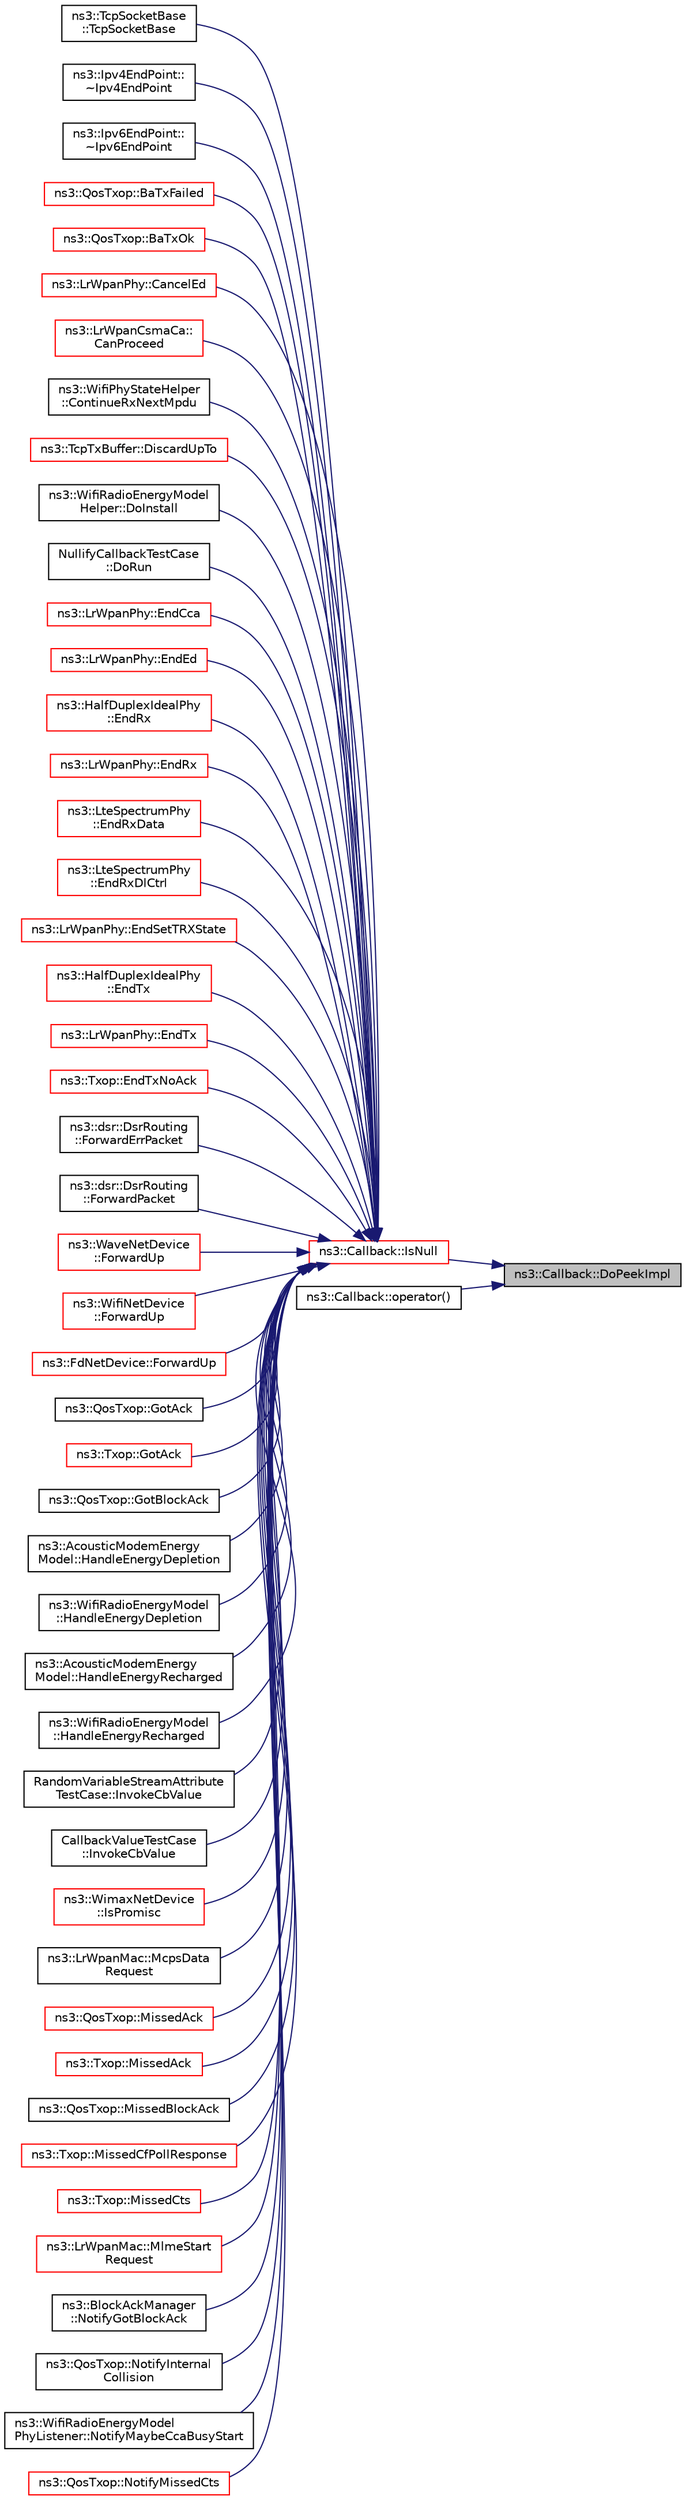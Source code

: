 digraph "ns3::Callback::DoPeekImpl"
{
 // LATEX_PDF_SIZE
  edge [fontname="Helvetica",fontsize="10",labelfontname="Helvetica",labelfontsize="10"];
  node [fontname="Helvetica",fontsize="10",shape=record];
  rankdir="RL";
  Node1 [label="ns3::Callback::DoPeekImpl",height=0.2,width=0.4,color="black", fillcolor="grey75", style="filled", fontcolor="black",tooltip=" "];
  Node1 -> Node2 [dir="back",color="midnightblue",fontsize="10",style="solid",fontname="Helvetica"];
  Node2 [label="ns3::Callback::IsNull",height=0.2,width=0.4,color="red", fillcolor="white", style="filled",URL="$classns3_1_1_callback.html#a42eb007ca42c35b96daa497d6d42d5f2",tooltip="Check for null implementation."];
  Node2 -> Node3 [dir="back",color="midnightblue",fontsize="10",style="solid",fontname="Helvetica"];
  Node3 [label="ns3::TcpSocketBase\l::TcpSocketBase",height=0.2,width=0.4,color="black", fillcolor="white", style="filled",URL="$classns3_1_1_tcp_socket_base.html#a88ad90b1dca7d8a470225c9351198736",tooltip="Clone a TCP socket, for use upon receiving a connection request in LISTEN state."];
  Node2 -> Node4 [dir="back",color="midnightblue",fontsize="10",style="solid",fontname="Helvetica"];
  Node4 [label="ns3::Ipv4EndPoint::\l~Ipv4EndPoint",height=0.2,width=0.4,color="black", fillcolor="white", style="filled",URL="$classns3_1_1_ipv4_end_point.html#a2feacfcc57c1ad8054f89495cf4e075c",tooltip=" "];
  Node2 -> Node5 [dir="back",color="midnightblue",fontsize="10",style="solid",fontname="Helvetica"];
  Node5 [label="ns3::Ipv6EndPoint::\l~Ipv6EndPoint",height=0.2,width=0.4,color="black", fillcolor="white", style="filled",URL="$classns3_1_1_ipv6_end_point.html#a8b38a96dc23b632b6f1d203f38d2dad8",tooltip=" "];
  Node2 -> Node6 [dir="back",color="midnightblue",fontsize="10",style="solid",fontname="Helvetica"];
  Node6 [label="ns3::QosTxop::BaTxFailed",height=0.2,width=0.4,color="red", fillcolor="white", style="filled",URL="$classns3_1_1_qos_txop.html#aba6400d1e3e912541c4400f9f174619f",tooltip="The packet we sent was successfully received by the receiver."];
  Node2 -> Node8 [dir="back",color="midnightblue",fontsize="10",style="solid",fontname="Helvetica"];
  Node8 [label="ns3::QosTxop::BaTxOk",height=0.2,width=0.4,color="red", fillcolor="white", style="filled",URL="$classns3_1_1_qos_txop.html#ab82cb9fb1b29ed5e1244d14cc5e6cee2",tooltip="The packet we sent was successfully received by the receiver."];
  Node2 -> Node9 [dir="back",color="midnightblue",fontsize="10",style="solid",fontname="Helvetica"];
  Node9 [label="ns3::LrWpanPhy::CancelEd",height=0.2,width=0.4,color="red", fillcolor="white", style="filled",URL="$classns3_1_1_lr_wpan_phy.html#af05ebca568ec11ec5621f9d361d77295",tooltip="Cancel an ongoing ED procedure."];
  Node2 -> Node11 [dir="back",color="midnightblue",fontsize="10",style="solid",fontname="Helvetica"];
  Node11 [label="ns3::LrWpanCsmaCa::\lCanProceed",height=0.2,width=0.4,color="red", fillcolor="white", style="filled",URL="$classns3_1_1_lr_wpan_csma_ca.html#a9f7dda9d4ebf114402edcd945fd310ef",tooltip="In the slotted CSMA-CA, after random backoff, determine if the remaining CSMA-CA operation can procee..."];
  Node2 -> Node31 [dir="back",color="midnightblue",fontsize="10",style="solid",fontname="Helvetica"];
  Node31 [label="ns3::WifiPhyStateHelper\l::ContinueRxNextMpdu",height=0.2,width=0.4,color="black", fillcolor="white", style="filled",URL="$classns3_1_1_wifi_phy_state_helper.html#a7b92922fdedb366e8c02e212afaacd09",tooltip="Continue RX after the reception of an MPDU in an A-MPDU was successful."];
  Node2 -> Node32 [dir="back",color="midnightblue",fontsize="10",style="solid",fontname="Helvetica"];
  Node32 [label="ns3::TcpTxBuffer::DiscardUpTo",height=0.2,width=0.4,color="red", fillcolor="white", style="filled",URL="$classns3_1_1_tcp_tx_buffer.html#abc21a693005857d1f2185a32fc490d29",tooltip="Discard data up to but not including this sequence number."];
  Node2 -> Node35 [dir="back",color="midnightblue",fontsize="10",style="solid",fontname="Helvetica"];
  Node35 [label="ns3::WifiRadioEnergyModel\lHelper::DoInstall",height=0.2,width=0.4,color="black", fillcolor="white", style="filled",URL="$classns3_1_1_wifi_radio_energy_model_helper.html#ab3d00ebcc43b4caacd9ca8e2565b8421",tooltip=" "];
  Node2 -> Node36 [dir="back",color="midnightblue",fontsize="10",style="solid",fontname="Helvetica"];
  Node36 [label="NullifyCallbackTestCase\l::DoRun",height=0.2,width=0.4,color="black", fillcolor="white", style="filled",URL="$class_nullify_callback_test_case.html#ae20af2bdd79c85be1b075171568c4ecc",tooltip="Implementation to actually run this TestCase."];
  Node2 -> Node37 [dir="back",color="midnightblue",fontsize="10",style="solid",fontname="Helvetica"];
  Node37 [label="ns3::LrWpanPhy::EndCca",height=0.2,width=0.4,color="red", fillcolor="white", style="filled",URL="$classns3_1_1_lr_wpan_phy.html#aa7f39e82e542534c3b7a4a9802335f6a",tooltip="Called at the end of the CCA."];
  Node2 -> Node39 [dir="back",color="midnightblue",fontsize="10",style="solid",fontname="Helvetica"];
  Node39 [label="ns3::LrWpanPhy::EndEd",height=0.2,width=0.4,color="red", fillcolor="white", style="filled",URL="$classns3_1_1_lr_wpan_phy.html#af0dc21f11ee72a14d71faf03f52ee312",tooltip="Called at the end of the ED procedure."];
  Node2 -> Node41 [dir="back",color="midnightblue",fontsize="10",style="solid",fontname="Helvetica"];
  Node41 [label="ns3::HalfDuplexIdealPhy\l::EndRx",height=0.2,width=0.4,color="red", fillcolor="white", style="filled",URL="$classns3_1_1_half_duplex_ideal_phy.html#a9f1d324d44186902b06bb1637765f8bc",tooltip="End current Rx."];
  Node2 -> Node43 [dir="back",color="midnightblue",fontsize="10",style="solid",fontname="Helvetica"];
  Node43 [label="ns3::LrWpanPhy::EndRx",height=0.2,width=0.4,color="red", fillcolor="white", style="filled",URL="$classns3_1_1_lr_wpan_phy.html#a3a6d92e9b81bb3209b990e6ab12f37b3",tooltip="Finish the reception of a frame."];
  Node2 -> Node45 [dir="back",color="midnightblue",fontsize="10",style="solid",fontname="Helvetica"];
  Node45 [label="ns3::LteSpectrumPhy\l::EndRxData",height=0.2,width=0.4,color="red", fillcolor="white", style="filled",URL="$classns3_1_1_lte_spectrum_phy.html#adb0ef7ffaee60976d3b79f31fb3129ca",tooltip="End receive data function."];
  Node2 -> Node48 [dir="back",color="midnightblue",fontsize="10",style="solid",fontname="Helvetica"];
  Node48 [label="ns3::LteSpectrumPhy\l::EndRxDlCtrl",height=0.2,width=0.4,color="red", fillcolor="white", style="filled",URL="$classns3_1_1_lte_spectrum_phy.html#a88ff185754afa38f1bceb9f1641bdabc",tooltip="End receive DL control function."];
  Node2 -> Node50 [dir="back",color="midnightblue",fontsize="10",style="solid",fontname="Helvetica"];
  Node50 [label="ns3::LrWpanPhy::EndSetTRXState",height=0.2,width=0.4,color="red", fillcolor="white", style="filled",URL="$classns3_1_1_lr_wpan_phy.html#ab240816e20a6d8c7916b5670ad65c492",tooltip="Called after applying a deferred transceiver state switch."];
  Node2 -> Node51 [dir="back",color="midnightblue",fontsize="10",style="solid",fontname="Helvetica"];
  Node51 [label="ns3::HalfDuplexIdealPhy\l::EndTx",height=0.2,width=0.4,color="red", fillcolor="white", style="filled",URL="$classns3_1_1_half_duplex_ideal_phy.html#abf572203288ca08774135c02691215a8",tooltip="End the current Tx."];
  Node2 -> Node56 [dir="back",color="midnightblue",fontsize="10",style="solid",fontname="Helvetica"];
  Node56 [label="ns3::LrWpanPhy::EndTx",height=0.2,width=0.4,color="red", fillcolor="white", style="filled",URL="$classns3_1_1_lr_wpan_phy.html#afbb3b6c22ee0925f9019b703c02d3ed3",tooltip="Finish the transmission of a frame."];
  Node2 -> Node58 [dir="back",color="midnightblue",fontsize="10",style="solid",fontname="Helvetica"];
  Node58 [label="ns3::Txop::EndTxNoAck",height=0.2,width=0.4,color="red", fillcolor="white", style="filled",URL="$classns3_1_1_txop.html#a21fbf608df4c1b90a2004e916c0665e5",tooltip="Event handler when a transmission that does not require an Ack has completed."];
  Node2 -> Node72 [dir="back",color="midnightblue",fontsize="10",style="solid",fontname="Helvetica"];
  Node72 [label="ns3::dsr::DsrRouting\l::ForwardErrPacket",height=0.2,width=0.4,color="black", fillcolor="white", style="filled",URL="$classns3_1_1dsr_1_1_dsr_routing.html#a2c5629706b8a73cce84964231ac93d6b",tooltip="This function is responsible for forwarding error packets along the route."];
  Node2 -> Node73 [dir="back",color="midnightblue",fontsize="10",style="solid",fontname="Helvetica"];
  Node73 [label="ns3::dsr::DsrRouting\l::ForwardPacket",height=0.2,width=0.4,color="black", fillcolor="white", style="filled",URL="$classns3_1_1dsr_1_1_dsr_routing.html#acae8a2eb510c8c9331104ab2aff29591",tooltip="Forward the packet using the route saved in the source route option header."];
  Node2 -> Node74 [dir="back",color="midnightblue",fontsize="10",style="solid",fontname="Helvetica"];
  Node74 [label="ns3::WaveNetDevice\l::ForwardUp",height=0.2,width=0.4,color="red", fillcolor="white", style="filled",URL="$classns3_1_1_wave_net_device.html#a7f44fa168ffa95d77e3081322bcb36f8",tooltip="Receive a packet from the lower layer and pass the packet up the stack."];
  Node2 -> Node76 [dir="back",color="midnightblue",fontsize="10",style="solid",fontname="Helvetica"];
  Node76 [label="ns3::WifiNetDevice\l::ForwardUp",height=0.2,width=0.4,color="red", fillcolor="white", style="filled",URL="$classns3_1_1_wifi_net_device.html#a0485a8604b415285de6b640300542020",tooltip="Receive a packet from the lower layer and pass the packet up the stack."];
  Node2 -> Node125 [dir="back",color="midnightblue",fontsize="10",style="solid",fontname="Helvetica"];
  Node125 [label="ns3::FdNetDevice::ForwardUp",height=0.2,width=0.4,color="red", fillcolor="white", style="filled",URL="$classns3_1_1_fd_net_device.html#a7fd80498ff2e6f9fd91f0f5db3c5dbd5",tooltip="Forward the frame to the appropriate callback for processing."];
  Node2 -> Node127 [dir="back",color="midnightblue",fontsize="10",style="solid",fontname="Helvetica"];
  Node127 [label="ns3::QosTxop::GotAck",height=0.2,width=0.4,color="black", fillcolor="white", style="filled",URL="$classns3_1_1_qos_txop.html#ac8fc9fff319b72efa72d3c984c8ed37f",tooltip="Event handler when an Ack is received."];
  Node2 -> Node128 [dir="back",color="midnightblue",fontsize="10",style="solid",fontname="Helvetica"];
  Node128 [label="ns3::Txop::GotAck",height=0.2,width=0.4,color="red", fillcolor="white", style="filled",URL="$classns3_1_1_txop.html#acd1bb8b45e7a39cfc7e1e710dc514b3e",tooltip="Event handler when an Ack is received."];
  Node2 -> Node129 [dir="back",color="midnightblue",fontsize="10",style="solid",fontname="Helvetica"];
  Node129 [label="ns3::QosTxop::GotBlockAck",height=0.2,width=0.4,color="black", fillcolor="white", style="filled",URL="$classns3_1_1_qos_txop.html#a7940d80f944ec58747acc3043f6a6795",tooltip="Event handler when a BlockAck is received."];
  Node2 -> Node130 [dir="back",color="midnightblue",fontsize="10",style="solid",fontname="Helvetica"];
  Node130 [label="ns3::AcousticModemEnergy\lModel::HandleEnergyDepletion",height=0.2,width=0.4,color="black", fillcolor="white", style="filled",URL="$classns3_1_1_acoustic_modem_energy_model.html#aa9af4358a1a528e7e77783e0195ebd93",tooltip="Handles energy depletion."];
  Node2 -> Node131 [dir="back",color="midnightblue",fontsize="10",style="solid",fontname="Helvetica"];
  Node131 [label="ns3::WifiRadioEnergyModel\l::HandleEnergyDepletion",height=0.2,width=0.4,color="black", fillcolor="white", style="filled",URL="$classns3_1_1_wifi_radio_energy_model.html#a599225366342af93f109bb4ef74269ac",tooltip="Handles energy depletion."];
  Node2 -> Node132 [dir="back",color="midnightblue",fontsize="10",style="solid",fontname="Helvetica"];
  Node132 [label="ns3::AcousticModemEnergy\lModel::HandleEnergyRecharged",height=0.2,width=0.4,color="black", fillcolor="white", style="filled",URL="$classns3_1_1_acoustic_modem_energy_model.html#ab523ba8080020aa5f2aff449a8833190",tooltip="Handles energy recharged."];
  Node2 -> Node133 [dir="back",color="midnightblue",fontsize="10",style="solid",fontname="Helvetica"];
  Node133 [label="ns3::WifiRadioEnergyModel\l::HandleEnergyRecharged",height=0.2,width=0.4,color="black", fillcolor="white", style="filled",URL="$classns3_1_1_wifi_radio_energy_model.html#a196c41c7ee7f52c456a18272ec6227c5",tooltip="Handles energy recharged."];
  Node2 -> Node134 [dir="back",color="midnightblue",fontsize="10",style="solid",fontname="Helvetica"];
  Node134 [label="RandomVariableStreamAttribute\lTestCase::InvokeCbValue",height=0.2,width=0.4,color="black", fillcolor="white", style="filled",URL="$class_random_variable_stream_attribute_test_case.html#a07cc02840ace30f1571452980ecf845f",tooltip=" "];
  Node2 -> Node135 [dir="back",color="midnightblue",fontsize="10",style="solid",fontname="Helvetica"];
  Node135 [label="CallbackValueTestCase\l::InvokeCbValue",height=0.2,width=0.4,color="black", fillcolor="white", style="filled",URL="$class_callback_value_test_case.html#aa59a7c319943ea63c94dcc71895b277e",tooltip=" "];
  Node2 -> Node136 [dir="back",color="midnightblue",fontsize="10",style="solid",fontname="Helvetica"];
  Node136 [label="ns3::WimaxNetDevice\l::IsPromisc",height=0.2,width=0.4,color="red", fillcolor="white", style="filled",URL="$classns3_1_1_wimax_net_device.html#a723428fe404a97984ad511200ac124cb",tooltip="Check if device is promiscious."];
  Node2 -> Node138 [dir="back",color="midnightblue",fontsize="10",style="solid",fontname="Helvetica"];
  Node138 [label="ns3::LrWpanMac::McpsData\lRequest",height=0.2,width=0.4,color="black", fillcolor="white", style="filled",URL="$classns3_1_1_lr_wpan_mac.html#acb3f2c60655d459aeb85b20536d1f7ce",tooltip="IEEE 802.15.4-2006, section 7.1.1.1 MCPS-DATA.request Request to transfer a MSDU."];
  Node2 -> Node139 [dir="back",color="midnightblue",fontsize="10",style="solid",fontname="Helvetica"];
  Node139 [label="ns3::QosTxop::MissedAck",height=0.2,width=0.4,color="red", fillcolor="white", style="filled",URL="$classns3_1_1_qos_txop.html#aefd7967703c6f16501599e943f94298b",tooltip="Event handler when an Ack is missed."];
  Node2 -> Node140 [dir="back",color="midnightblue",fontsize="10",style="solid",fontname="Helvetica"];
  Node140 [label="ns3::Txop::MissedAck",height=0.2,width=0.4,color="red", fillcolor="white", style="filled",URL="$classns3_1_1_txop.html#a76ed6b61366d7c6797a6910d8ad4eaa5",tooltip="Event handler when an Ack is missed."];
  Node2 -> Node145 [dir="back",color="midnightblue",fontsize="10",style="solid",fontname="Helvetica"];
  Node145 [label="ns3::QosTxop::MissedBlockAck",height=0.2,width=0.4,color="black", fillcolor="white", style="filled",URL="$classns3_1_1_qos_txop.html#a53f04ba906e1b7c99f35eafbb11d4479",tooltip="Event handler when a BlockAck timeout has occurred."];
  Node2 -> Node146 [dir="back",color="midnightblue",fontsize="10",style="solid",fontname="Helvetica"];
  Node146 [label="ns3::Txop::MissedCfPollResponse",height=0.2,width=0.4,color="red", fillcolor="white", style="filled",URL="$classns3_1_1_txop.html#a1f02217a9b2d55daad363b64e3d88ae1",tooltip="Event handler when a response to a CF-POLL frame is missed."];
  Node2 -> Node152 [dir="back",color="midnightblue",fontsize="10",style="solid",fontname="Helvetica"];
  Node152 [label="ns3::Txop::MissedCts",height=0.2,width=0.4,color="red", fillcolor="white", style="filled",URL="$classns3_1_1_txop.html#ae969e1203237fc063ed27d2a23a1e773",tooltip="Event handler when a CTS timeout has occurred."];
  Node2 -> Node154 [dir="back",color="midnightblue",fontsize="10",style="solid",fontname="Helvetica"];
  Node154 [label="ns3::LrWpanMac::MlmeStart\lRequest",height=0.2,width=0.4,color="red", fillcolor="white", style="filled",URL="$classns3_1_1_lr_wpan_mac.html#a3b31c2f44927a19d0bc74fd8236decaa",tooltip="IEEE 802.15.4-2006, section 7.1.14.1 MLME-START.request Request to allow a PAN coordinator to initiat..."];
  Node2 -> Node156 [dir="back",color="midnightblue",fontsize="10",style="solid",fontname="Helvetica"];
  Node156 [label="ns3::BlockAckManager\l::NotifyGotBlockAck",height=0.2,width=0.4,color="black", fillcolor="white", style="filled",URL="$classns3_1_1_block_ack_manager.html#a9b8a46d72c771c2c1d79588f98259012",tooltip=" "];
  Node2 -> Node157 [dir="back",color="midnightblue",fontsize="10",style="solid",fontname="Helvetica"];
  Node157 [label="ns3::QosTxop::NotifyInternal\lCollision",height=0.2,width=0.4,color="black", fillcolor="white", style="filled",URL="$classns3_1_1_qos_txop.html#a89bd16f2271d51bb1ddafb339b07f54a",tooltip="Notify the Txop that internal collision has occurred."];
  Node2 -> Node158 [dir="back",color="midnightblue",fontsize="10",style="solid",fontname="Helvetica"];
  Node158 [label="ns3::WifiRadioEnergyModel\lPhyListener::NotifyMaybeCcaBusyStart",height=0.2,width=0.4,color="black", fillcolor="white", style="filled",URL="$classns3_1_1_wifi_radio_energy_model_phy_listener.html#a06715f4a2ea8cc968eac8f8a7f8f720b",tooltip=" "];
  Node2 -> Node159 [dir="back",color="midnightblue",fontsize="10",style="solid",fontname="Helvetica"];
  Node159 [label="ns3::QosTxop::NotifyMissedCts",height=0.2,width=0.4,color="red", fillcolor="white", style="filled",URL="$classns3_1_1_qos_txop.html#a0b82aec30711d3b4fb94d164388ecf9c",tooltip="Event handler when a CTS timeout has occurred."];
  Node1 -> Node363 [dir="back",color="midnightblue",fontsize="10",style="solid",fontname="Helvetica"];
  Node363 [label="ns3::Callback::operator()",height=0.2,width=0.4,color="black", fillcolor="white", style="filled",URL="$classns3_1_1_callback.html#a1de2cac0ec92e32230776d9f8f2d340f",tooltip="Functor with varying numbers of arguments."];
}
